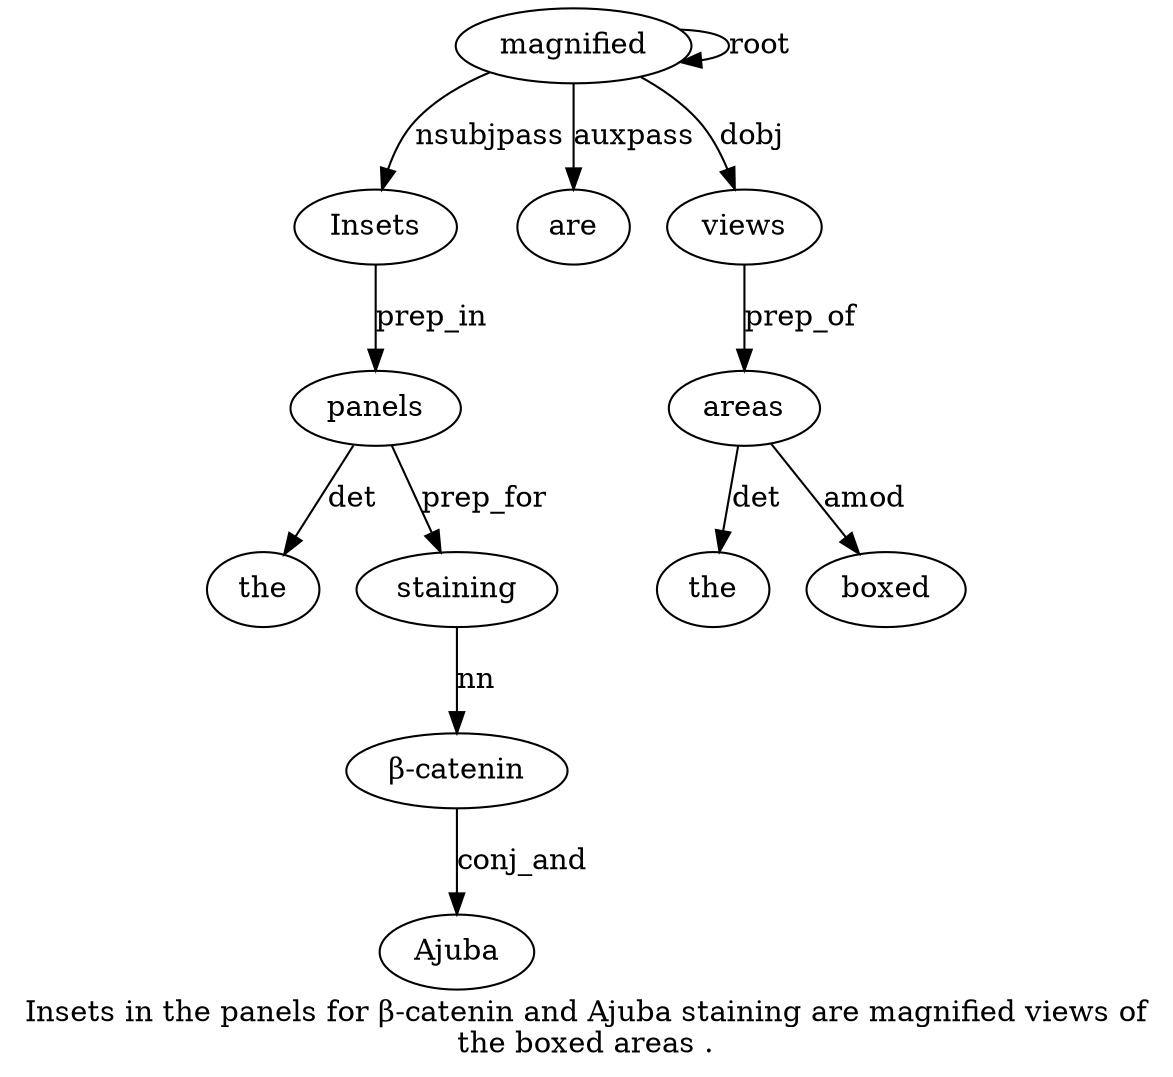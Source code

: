 digraph "Insets in the panels for β-catenin and Ajuba staining are magnified views of the boxed areas ." {
label="Insets in the panels for β-catenin and Ajuba staining are magnified views of
the boxed areas .";
magnified11 [style=filled, fillcolor=white, label=magnified];
Insets1 [style=filled, fillcolor=white, label=Insets];
magnified11 -> Insets1  [label=nsubjpass];
panels4 [style=filled, fillcolor=white, label=panels];
the3 [style=filled, fillcolor=white, label=the];
panels4 -> the3  [label=det];
Insets1 -> panels4  [label=prep_in];
staining9 [style=filled, fillcolor=white, label=staining];
"β-catenin6" [style=filled, fillcolor=white, label="β-catenin"];
staining9 -> "β-catenin6"  [label=nn];
Ajuba8 [style=filled, fillcolor=white, label=Ajuba];
"β-catenin6" -> Ajuba8  [label=conj_and];
panels4 -> staining9  [label=prep_for];
are10 [style=filled, fillcolor=white, label=are];
magnified11 -> are10  [label=auxpass];
magnified11 -> magnified11  [label=root];
views12 [style=filled, fillcolor=white, label=views];
magnified11 -> views12  [label=dobj];
areas16 [style=filled, fillcolor=white, label=areas];
the14 [style=filled, fillcolor=white, label=the];
areas16 -> the14  [label=det];
boxed15 [style=filled, fillcolor=white, label=boxed];
areas16 -> boxed15  [label=amod];
views12 -> areas16  [label=prep_of];
}
